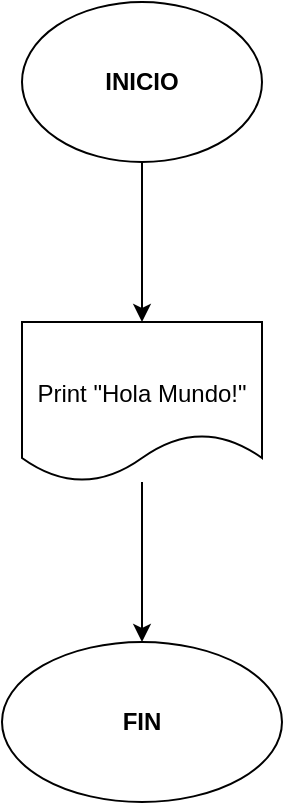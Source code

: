 <mxfile version="21.1.4" type="device">
  <diagram name="Página-1" id="wLHGvHcfwqgud8jhLcdy">
    <mxGraphModel dx="1114" dy="616" grid="1" gridSize="10" guides="1" tooltips="1" connect="1" arrows="1" fold="1" page="1" pageScale="1" pageWidth="827" pageHeight="1169" math="0" shadow="0">
      <root>
        <mxCell id="0" />
        <mxCell id="1" parent="0" />
        <mxCell id="9bghP-CymGF3zCi6RcQB-3" value="" style="edgeStyle=orthogonalEdgeStyle;rounded=0;orthogonalLoop=1;jettySize=auto;html=1;" edge="1" parent="1" source="9bghP-CymGF3zCi6RcQB-1" target="9bghP-CymGF3zCi6RcQB-2">
          <mxGeometry relative="1" as="geometry" />
        </mxCell>
        <mxCell id="9bghP-CymGF3zCi6RcQB-1" value="&lt;b&gt;INICIO&lt;/b&gt;" style="ellipse;whiteSpace=wrap;html=1;" vertex="1" parent="1">
          <mxGeometry x="350" y="280" width="120" height="80" as="geometry" />
        </mxCell>
        <mxCell id="9bghP-CymGF3zCi6RcQB-5" value="" style="edgeStyle=orthogonalEdgeStyle;rounded=0;orthogonalLoop=1;jettySize=auto;html=1;" edge="1" parent="1" source="9bghP-CymGF3zCi6RcQB-2" target="9bghP-CymGF3zCi6RcQB-4">
          <mxGeometry relative="1" as="geometry" />
        </mxCell>
        <mxCell id="9bghP-CymGF3zCi6RcQB-2" value="&lt;br&gt;Print &quot;Hola Mundo!&quot;" style="shape=document;whiteSpace=wrap;html=1;boundedLbl=1;" vertex="1" parent="1">
          <mxGeometry x="350" y="440" width="120" height="80" as="geometry" />
        </mxCell>
        <mxCell id="9bghP-CymGF3zCi6RcQB-4" value="&lt;b&gt;FIN&lt;/b&gt;" style="ellipse;whiteSpace=wrap;html=1;" vertex="1" parent="1">
          <mxGeometry x="340" y="600" width="140" height="80" as="geometry" />
        </mxCell>
      </root>
    </mxGraphModel>
  </diagram>
</mxfile>
